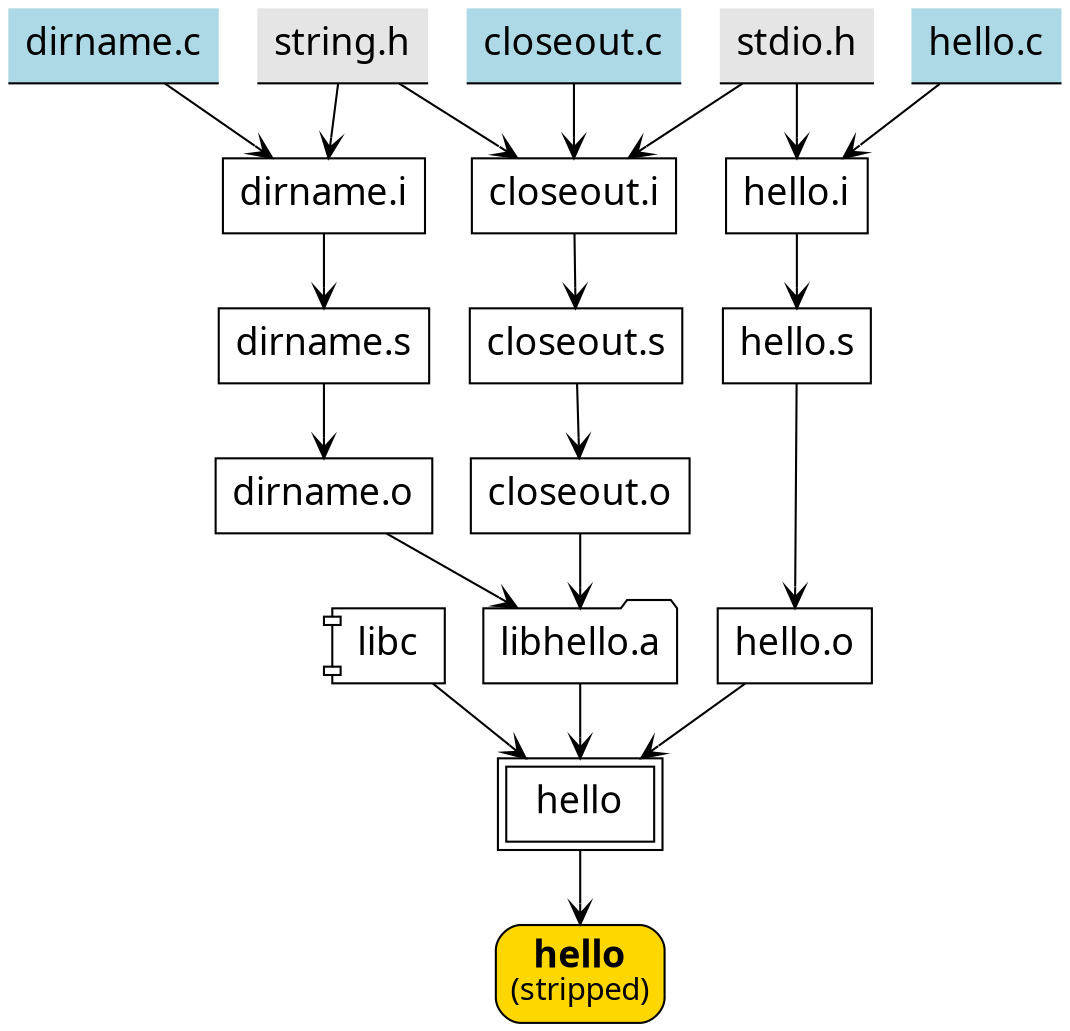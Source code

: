 digraph "ewGx4nabHaX5DBHw3JzL7T6Li_mQKv3X4mcanbyD0AM00000af5" {
overlap = false;
splines = true;
ranksep = 0.5;
edge [arrowhead=vee,arowsize=0.8];
node [shape=box,fontname="SF Mono",fontsize=18];
{node [shape=box,label=<<b>hello</b><br/><font point-size="15">(stripped)</font>>,style="rounded,filled",fillcolor=gold,color=black,margin="0.1,0.1"] "hello\n(stripped)"}
{node [shape=component, pos="0,3!"] libc}
{node [shape=box,peripheries=2,margin="0.2,0.1"] hello}
{node [shape=folder, pos="0,3!"] "libhello.a"}
{node [shape=underline,style="filled",fillcolor=lightblue,color=black] "hello.c" "dirname.c" "closeout.c"}
{node [shape=underline,style="filled",fillcolor=gray90,color=black] "string.h", "stdio.h"}
//{node [color=skyblue,style="filled"] "hello.o"}
//{node [color=skyblue,style="filled"] "libhello.a"}
//{node [color=palegreen,style="filled"] "hello.c"}
//{node [color=palegreen,style="filled"] "closeout.c"}
//{node [color=palegreen,style="filled"] "dirname.c"}
{rank = sink; "hello\n(stripped)"}
{rank = same; "libhello.a"}
{rank = source; "hello.c"; "closeout.c"; "dirname.c"}
{rank = source; "string.h"; "stdio.h" }
"libc" -> "hello"
"hello" -> "hello\n(stripped)"
"hello.o" -> "hello"
"hello.s" -> "hello.o"
"hello.i" -> "hello.s"
"hello.c" -> "hello.i"
//"config.h" -> "hello.o"
//"system.h" -> "hello.o"
"stdio.h" -> "hello.i"
//"wchar.h" -> "hello.o"
//"types.h" -> "hello.o"
//"stdlib.h" -> "hello.o"
//"string.h" -> "hello.o"
//"unistd.h" -> "hello.o"
//"wctype.h" -> "hello.o"
//"gettext.h" -> "hello.o"
//"closeout.h" -> "hello.o"
//"error.h" -> "hello.o"
//"progname.h" -> "hello.o"
//"xalloc.h" -> "hello.o"
//"xalloc-oversized.h" -> "hello.o"
"libhello.a" -> "hello"
//"c-ctype.o" -> "libhello.a"
//"c-ctype.c" -> "c-ctype.o"
//"config.h" -> "c-ctype.o"
//"c-ctype.h" -> "c-ctype.o"
//"c-strcasecmp.o" -> "libhello.a"
//"c-strcasecmp.c" -> "c-strcasecmp.o"
//"config.h" -> "c-strcasecmp.o"
//"c-strcase.h" -> "c-strcasecmp.o"
//"c-ctype.h" -> "c-strcasecmp.o"
//"c-strncasecmp.o" -> "libhello.a"
//"c-strncasecmp.c" -> "c-strncasecmp.o"
//"config.h" -> "c-strncasecmp.o"
//"c-strcase.h" -> "c-strncasecmp.o"
//"c-ctype.h" -> "c-strncasecmp.o"
//"close-stream.o" -> "libhello.a"
//"close-stream.c" -> "c-strncasecmp.o"
//"config.h" -> "c-strncasecmp.o"
//"close-stream.h" -> "c-strncasecmp.o"
//"stdio.h" -> "c-strncasecmp.o"
//"wchar.h" -> "c-strncasecmp.o"
//"types.h" -> "c-strncasecmp.o"
//"fpending.h" -> "c-strncasecmp.o"
"closeout.o" -> "libhello.a"
"closeout.s" -> "closeout.o"
"closeout.i" -> "closeout.s"
"closeout.c" -> "closeout.i"
//"config.h" -> "closeout.o"
//"closeout.h" -> "closeout.o"
"stdio.h" -> "closeout.i"
//"wchar.h" -> "closeout.o"
//"types.h" -> "closeout.o"
//"unistd.h" -> "closeout.o"
//"gettext.h" -> "closeout.o"
"string.h" -> "closeout.i"
//"stdlib.h" -> "closeout.o"
//"close-stream.h" -> "closeout.o"
//"error.h" -> "closeout.o"
//"exitfail.h" -> "closeout.o"
//"quotearg.h" -> "closeout.o"
"dirname.o" -> "libhello.a"
"dirname.s" -> "dirname.o"
"dirname.i" -> "dirname.s"
"dirname.c" -> "dirname.i"
//"config.h" -> "dirname.o"
//"dirname.h" -> "dirname.o"
//"dosname.h" -> "dirname.o"
//"stdlib.h" -> "dirname.o"
//"types.h" -> "dirname.o"
"string.h" -> "dirname.i"
//"xalloc.h" -> "dirname.o"
//"xalloc-oversized.h" -> "dirname.o"
//"basename.o" -> "libhello.a"
//"basename.c" -> "basename.o"
//"config.h" -> "basename.o"
//"dirname.h" -> "basename.o"
//"dosname.h" -> "basename.o"
//"string.h" -> "basename.o"
//"stdlib.h" -> "basename.o"
//"xalloc.h" -> "basename.o"
//"xalloc-oversized.h" -> "basename.o"
//"xstrndup.h" -> "basename.o"
//"dirname-lgpl.o" -> "libhello.a"
//"dirname-lgpl.c" -> "dirname-lgpl.o"
//"config.h" -> "dirname-lgpl.o"
//"dirname.h" -> "dirname-lgpl.o"
//"dosname.h" -> "dirname-lgpl.o"
//"stdlib.h" -> "dirname-lgpl.o"
//"types.h" -> "dirname-lgpl.o"
//"string.h" -> "dirname-lgpl.o"
//"basename-lgpl.o" -> "libhello.a"
//"basename-lgpl.c" -> "basename-lgpl.o"
//"config.h" -> "basename-lgpl.o"
//"dirname.h" -> "basename-lgpl.o"
//"dosname.h" -> "basename-lgpl.o"
//"string.h" -> "basename-lgpl.o"
//"stdlib.h" -> "basename-lgpl.o"
//"stripslash.o" -> "libhello.a"
//"stripslash.c" -> "stripslash.o"
//"config.h" -> "stripslash.o"
//"dirname.h" -> "stripslash.o"
//"dosname.h" -> "stripslash.o"
//"exitfail.o" -> "libhello.a"
//"exitfail.c" -> "exitfail.o"
//"config.h" -> "exitfail.o"
//"exitfail.h" -> "exitfail.o"
//"stdlib.h" -> "exitfail.o"
//"types.h" -> "exitfail.o"
//"localcharset.o" -> "libhello.a"
//"localcharset.c" -> "localcharset.o"
//"config.h" -> "localcharset.o"
//"localcharset.h" -> "localcharset.o"
//"types.h" -> "localcharset.o"
//"stdio.h" -> "localcharset.o"
//"wchar.h" -> "localcharset.o"
//"string.h" -> "localcharset.o"
//"stdlib.h" -> "localcharset.o"
//"unistd.h" -> "localcharset.o"
//"configmake.h" -> "localcharset.o"
//"progname.o" -> "libhello.a"
//"progname.c" -> "progname.o"
//"config.h" -> "progname.o"
//"progname.h" -> "progname.o"
//"stdio.h" -> "progname.o"
//"wchar.h" -> "progname.o"
//"types.h" -> "progname.o"
//"stdlib.h" -> "progname.o"
//"string.h" -> "progname.o"
//"quotearg.o" -> "libhello.a"
//"quotearg.c" -> "quotearg.o"
//"config.h" -> "quotearg.o"
//"quotearg.h" -> "quotearg.o"
//"quote.h" -> "quotearg.o"
//"xalloc.h" -> "quotearg.o"
//"xalloc-oversized.h" -> "quotearg.o"
//"c-strcaseeq.h" -> "quotearg.o"
//"c-strcase.h" -> "quotearg.o"
//"c-ctype.h" -> "quotearg.o"
//"localcharset.h" -> "quotearg.o"
//"stdlib.h" -> "quotearg.o"
//"types.h" -> "quotearg.o"
//"string.h" -> "quotearg.o"
//"wchar.h" -> "quotearg.o"
//"stdio.h" -> "quotearg.o"
//"wctype.h" -> "quotearg.o"
//"gettext.h" -> "quotearg.o"
//"strnlen1.o" -> "libhello.a"
//"strnlen1.c" -> "strnlen1.o"
//"config.h" -> "strnlen1.o"
//"strnlen1.h" -> "strnlen1.o"
//"string.h" -> "strnlen1.o"
//"stdlib.h" -> "strnlen1.o"
//"unistd.o" -> "libhello.a"
//"unistd.c" -> "unistd.o"
//"config.h" -> "unistd.o"
//"unistd.h" -> "unistd.o"
//"wctype-h.o" -> "libhello.a"
//"wctype-h.c" -> "wctype-h.o"
//"config.h" -> "wctype-h.o"
//"wctype.h" -> "wctype-h.o"
//"stdio.h" -> "wctype-h.o"
//"wchar.h" -> "wctype-h.o"
//"types.h" -> "wctype-h.o"
//"wctype.h" -> "wctype-h.o"
//"xmalloc.o" -> "libhello.a"
//"xmalloc.c" -> "xmalloc.o"
//"config.h" -> "xmalloc.o"
//"xalloc.h" -> "xmalloc.o"
//"xalloc-oversized.h" -> "xmalloc.o"
//"stdlib.h" -> "xmalloc.o"
//"types.h" -> "xmalloc.o"
//"string.h" -> "xmalloc.o"
//"xalloc-die.o" -> "libhello.a"
//"xalloc-die.c" -> "xalloc-die.o"
//"config.h" -> "xalloc-die.o"
//"xalloc.h" -> "xalloc-die.o"
//"xalloc-oversized.h" -> "xalloc-die.o"
//"stdlib.h" -> "xalloc-die.o"
//"types.h" -> "xalloc-die.o"
//"error.h" -> "xalloc-die.o"
//"exitfail.h" -> "xalloc-die.o"
//"gettext.h" -> "xalloc-die.o"
//"string.h" -> "xalloc-die.o"
//"xstrndup.o" -> "libhello.a"
//"xstrndup.c" -> "xstrndup.o"
//"config.h" -> "xstrndup.o"
//"xstrndup.h" -> "xstrndup.o"
//"string.h" -> "xstrndup.o"
//"stdlib.h" -> "xstrndup.o"
//"xalloc.h" -> "xstrndup.o"
//"xalloc-oversized.h" -> "xstrndup.o"
}

